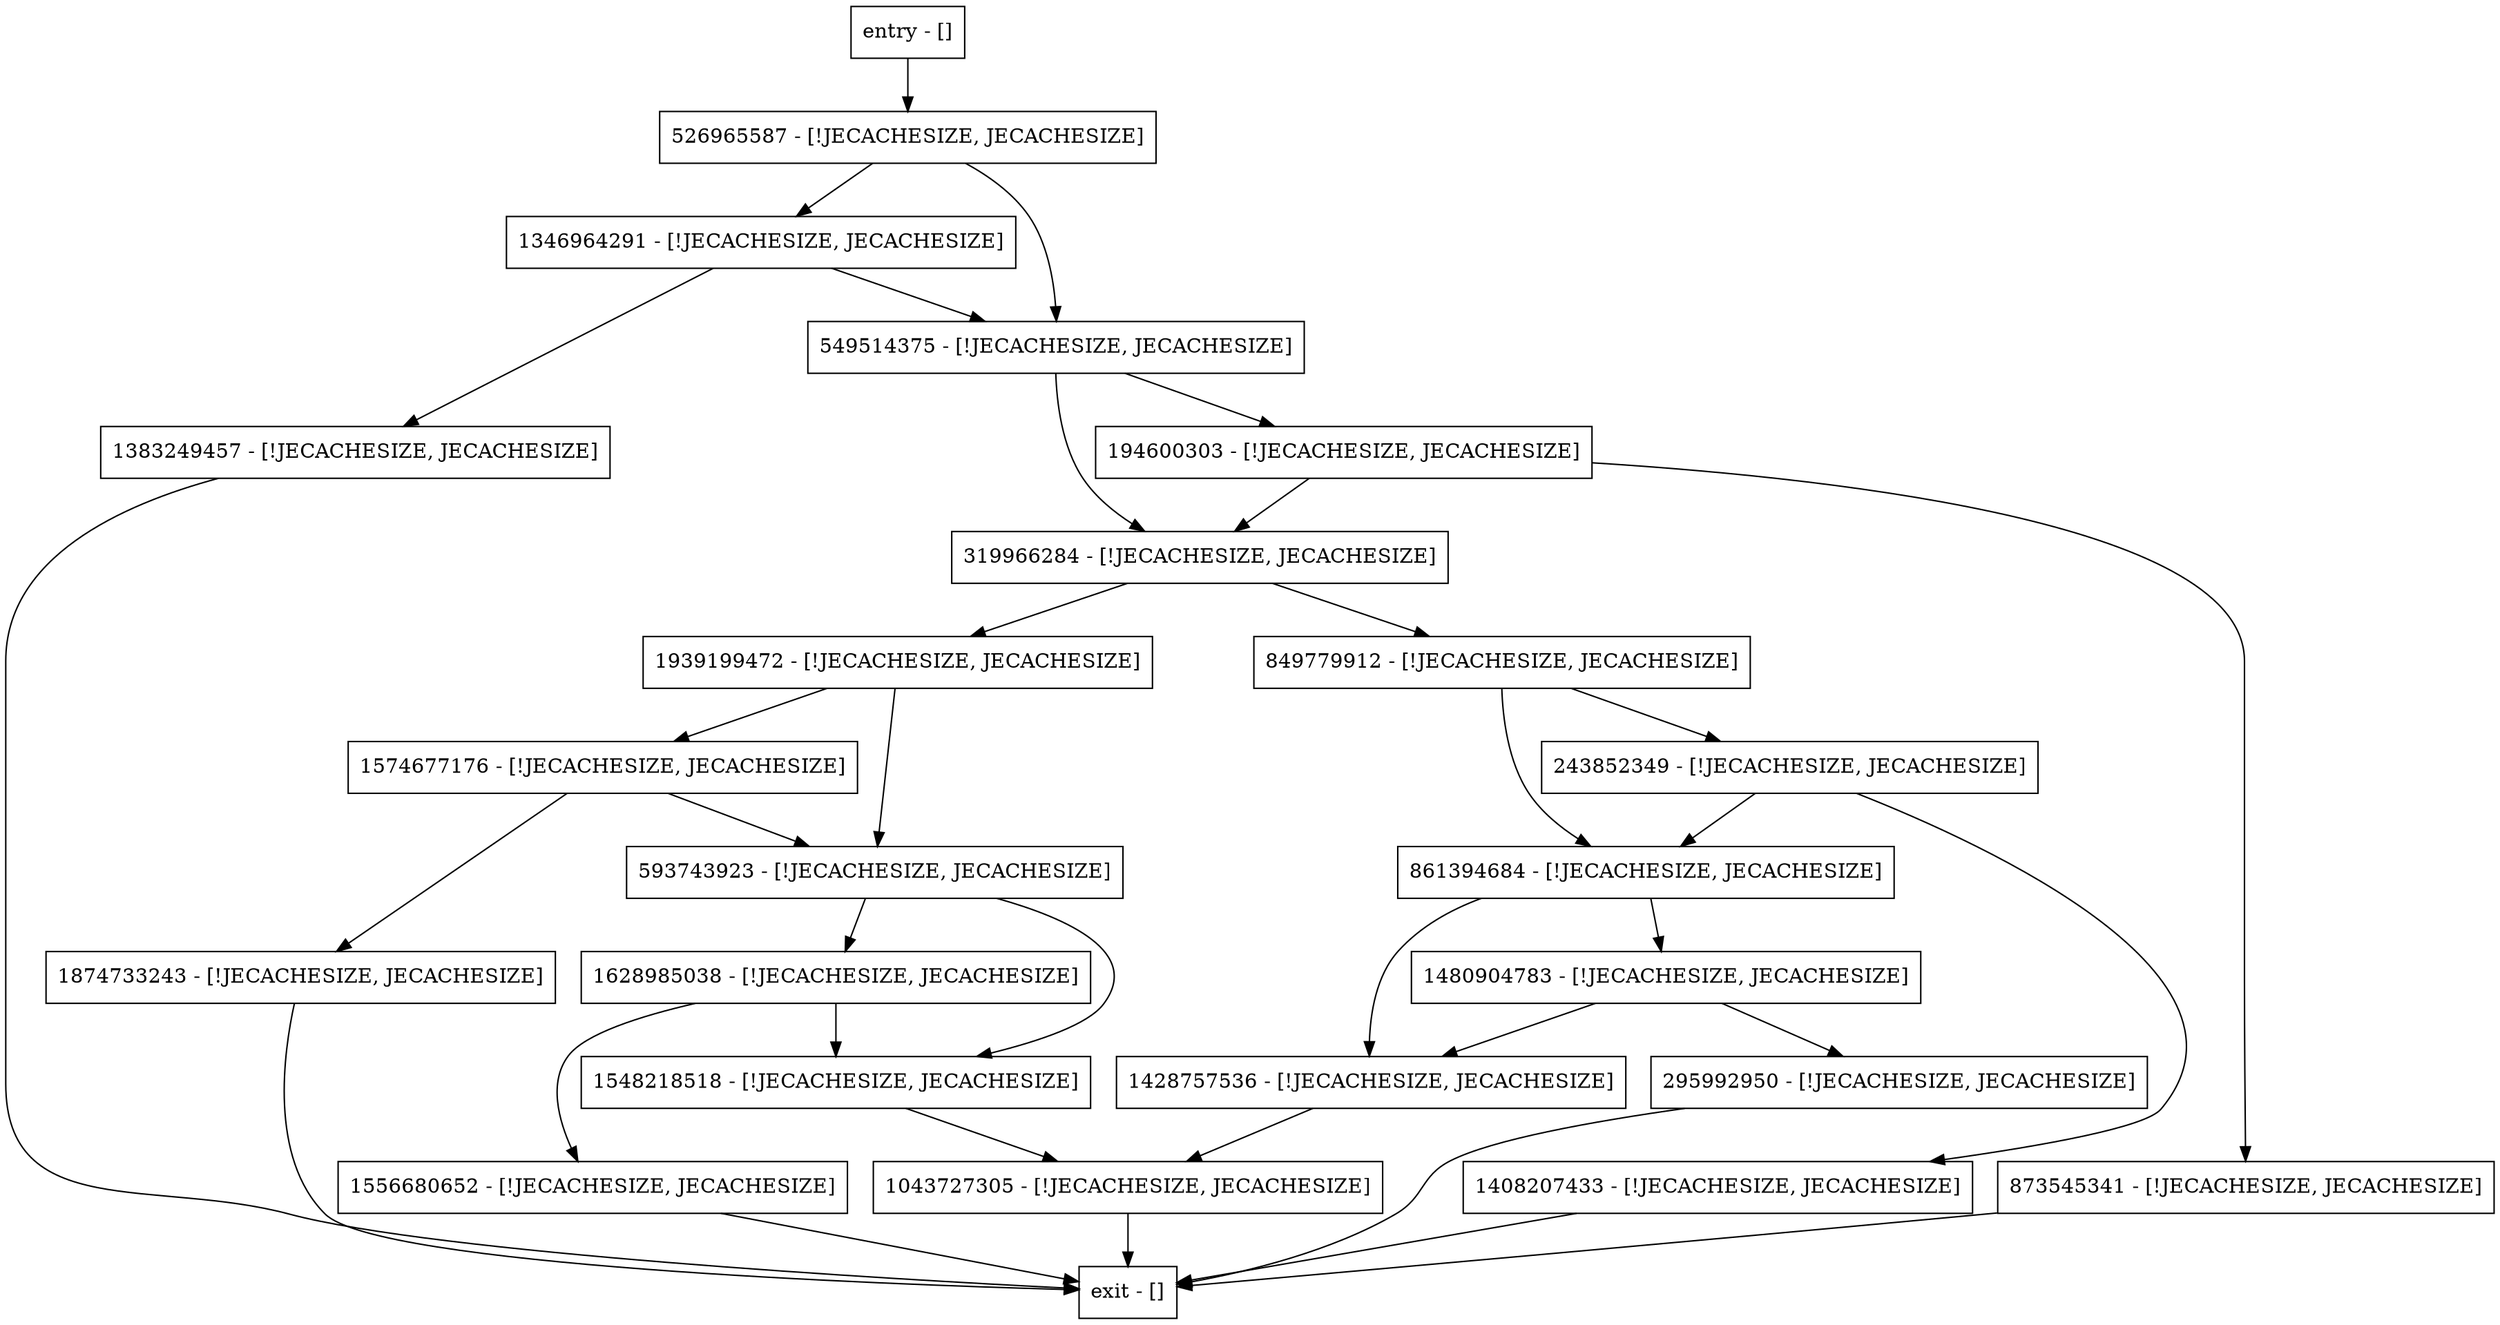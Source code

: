 digraph addBackInternal {
node [shape=record];
1346964291 [label="1346964291 - [!JECACHESIZE, JECACHESIZE]"];
1383249457 [label="1383249457 - [!JECACHESIZE, JECACHESIZE]"];
1628985038 [label="1628985038 - [!JECACHESIZE, JECACHESIZE]"];
1874733243 [label="1874733243 - [!JECACHESIZE, JECACHESIZE]"];
873545341 [label="873545341 - [!JECACHESIZE, JECACHESIZE]"];
1480904783 [label="1480904783 - [!JECACHESIZE, JECACHESIZE]"];
1556680652 [label="1556680652 - [!JECACHESIZE, JECACHESIZE]"];
549514375 [label="549514375 - [!JECACHESIZE, JECACHESIZE]"];
861394684 [label="861394684 - [!JECACHESIZE, JECACHESIZE]"];
1574677176 [label="1574677176 - [!JECACHESIZE, JECACHESIZE]"];
1428757536 [label="1428757536 - [!JECACHESIZE, JECACHESIZE]"];
319966284 [label="319966284 - [!JECACHESIZE, JECACHESIZE]"];
593743923 [label="593743923 - [!JECACHESIZE, JECACHESIZE]"];
1939199472 [label="1939199472 - [!JECACHESIZE, JECACHESIZE]"];
1043727305 [label="1043727305 - [!JECACHESIZE, JECACHESIZE]"];
849779912 [label="849779912 - [!JECACHESIZE, JECACHESIZE]"];
194600303 [label="194600303 - [!JECACHESIZE, JECACHESIZE]"];
entry [label="entry - []"];
exit [label="exit - []"];
526965587 [label="526965587 - [!JECACHESIZE, JECACHESIZE]"];
295992950 [label="295992950 - [!JECACHESIZE, JECACHESIZE]"];
1548218518 [label="1548218518 - [!JECACHESIZE, JECACHESIZE]"];
1408207433 [label="1408207433 - [!JECACHESIZE, JECACHESIZE]"];
243852349 [label="243852349 - [!JECACHESIZE, JECACHESIZE]"];
entry;
exit;
1346964291 -> 549514375;
1346964291 -> 1383249457;
1383249457 -> exit;
1628985038 -> 1556680652;
1628985038 -> 1548218518;
1874733243 -> exit;
873545341 -> exit;
1480904783 -> 1428757536;
1480904783 -> 295992950;
1556680652 -> exit;
549514375 -> 319966284;
549514375 -> 194600303;
861394684 -> 1480904783;
861394684 -> 1428757536;
1574677176 -> 1874733243;
1574677176 -> 593743923;
1428757536 -> 1043727305;
319966284 -> 1939199472;
319966284 -> 849779912;
593743923 -> 1548218518;
593743923 -> 1628985038;
1939199472 -> 593743923;
1939199472 -> 1574677176;
1043727305 -> exit;
849779912 -> 861394684;
849779912 -> 243852349;
194600303 -> 873545341;
194600303 -> 319966284;
entry -> 526965587;
526965587 -> 1346964291;
526965587 -> 549514375;
295992950 -> exit;
1548218518 -> 1043727305;
1408207433 -> exit;
243852349 -> 861394684;
243852349 -> 1408207433;
}
